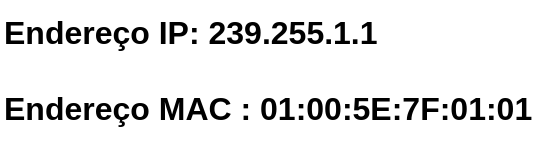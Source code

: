 <mxfile version="26.0.8">
  <diagram name="Página-1" id="sTvwApYL_ayujgOax_Qh">
    <mxGraphModel dx="1194" dy="716" grid="1" gridSize="10" guides="1" tooltips="1" connect="1" arrows="1" fold="1" page="1" pageScale="1" pageWidth="827" pageHeight="1169" math="0" shadow="0">
      <root>
        <mxCell id="0" />
        <mxCell id="1" parent="0" />
        <mxCell id="qqOQCGDC68YR4CW0btTR-1" value="&lt;div&gt;&lt;b&gt;Endereço IP: &lt;span style=&quot;color: light-dark(rgb(0, 0, 0), rgb(0, 102, 204));&quot;&gt;239.255.1.1&lt;/span&gt;&lt;/b&gt;&lt;/div&gt;&lt;div&gt;&lt;b&gt;&lt;br&gt;&lt;/b&gt;&lt;/div&gt;&lt;div&gt;&lt;b&gt;Endereço MAC : &lt;span style=&quot;color: light-dark(rgb(0, 0, 0), rgb(204, 0, 204));&quot;&gt;01:00:5E:7F:01:01&lt;br&gt;&lt;/span&gt;&lt;/b&gt;&lt;/div&gt;" style="text;html=1;whiteSpace=wrap;overflow=hidden;rounded=0;fontFamily=Helvetica;fontStyle=0;fontSize=16;" vertex="1" parent="1">
          <mxGeometry x="250" y="280" width="270" height="80" as="geometry" />
        </mxCell>
      </root>
    </mxGraphModel>
  </diagram>
</mxfile>
